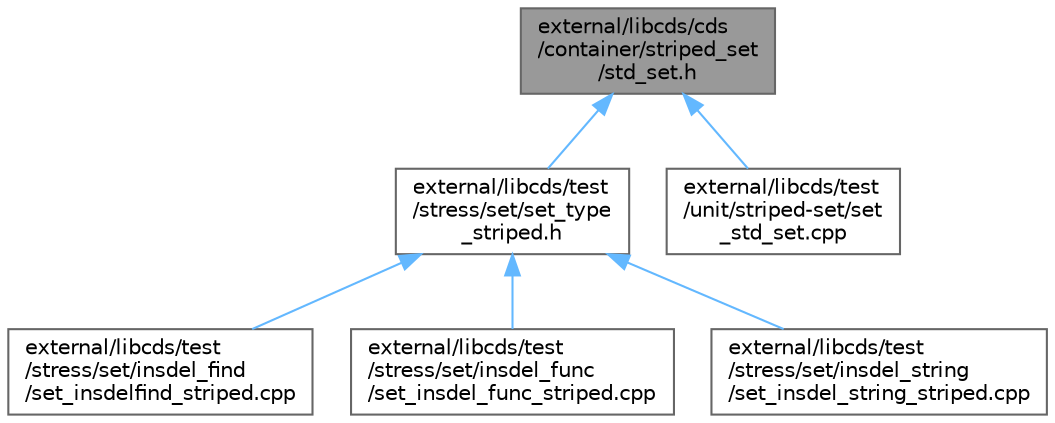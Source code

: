 digraph "external/libcds/cds/container/striped_set/std_set.h"
{
 // LATEX_PDF_SIZE
  bgcolor="transparent";
  edge [fontname=Helvetica,fontsize=10,labelfontname=Helvetica,labelfontsize=10];
  node [fontname=Helvetica,fontsize=10,shape=box,height=0.2,width=0.4];
  Node1 [id="Node000001",label="external/libcds/cds\l/container/striped_set\l/std_set.h",height=0.2,width=0.4,color="gray40", fillcolor="grey60", style="filled", fontcolor="black",tooltip=" "];
  Node1 -> Node2 [id="edge6_Node000001_Node000002",dir="back",color="steelblue1",style="solid",tooltip=" "];
  Node2 [id="Node000002",label="external/libcds/test\l/stress/set/set_type\l_striped.h",height=0.2,width=0.4,color="grey40", fillcolor="white", style="filled",URL="$set__type__striped_8h.html",tooltip=" "];
  Node2 -> Node3 [id="edge7_Node000002_Node000003",dir="back",color="steelblue1",style="solid",tooltip=" "];
  Node3 [id="Node000003",label="external/libcds/test\l/stress/set/insdel_find\l/set_insdelfind_striped.cpp",height=0.2,width=0.4,color="grey40", fillcolor="white", style="filled",URL="$set__insdelfind__striped_8cpp.html",tooltip=" "];
  Node2 -> Node4 [id="edge8_Node000002_Node000004",dir="back",color="steelblue1",style="solid",tooltip=" "];
  Node4 [id="Node000004",label="external/libcds/test\l/stress/set/insdel_func\l/set_insdel_func_striped.cpp",height=0.2,width=0.4,color="grey40", fillcolor="white", style="filled",URL="$set__insdel__func__striped_8cpp.html",tooltip=" "];
  Node2 -> Node5 [id="edge9_Node000002_Node000005",dir="back",color="steelblue1",style="solid",tooltip=" "];
  Node5 [id="Node000005",label="external/libcds/test\l/stress/set/insdel_string\l/set_insdel_string_striped.cpp",height=0.2,width=0.4,color="grey40", fillcolor="white", style="filled",URL="$set__insdel__string__striped_8cpp.html",tooltip=" "];
  Node1 -> Node6 [id="edge10_Node000001_Node000006",dir="back",color="steelblue1",style="solid",tooltip=" "];
  Node6 [id="Node000006",label="external/libcds/test\l/unit/striped-set/set\l_std_set.cpp",height=0.2,width=0.4,color="grey40", fillcolor="white", style="filled",URL="$set__std__set_8cpp.html",tooltip=" "];
}
